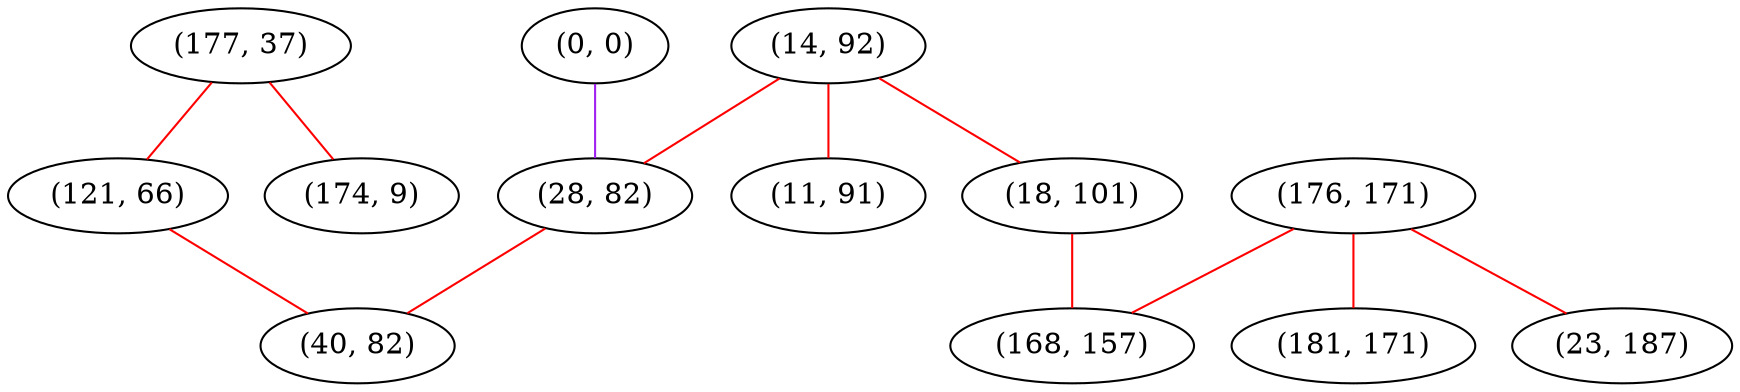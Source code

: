 graph "" {
"(14, 92)";
"(176, 171)";
"(0, 0)";
"(28, 82)";
"(18, 101)";
"(177, 37)";
"(168, 157)";
"(11, 91)";
"(181, 171)";
"(121, 66)";
"(23, 187)";
"(174, 9)";
"(40, 82)";
"(14, 92)" -- "(28, 82)"  [color=red, key=0, weight=1];
"(14, 92)" -- "(18, 101)"  [color=red, key=0, weight=1];
"(14, 92)" -- "(11, 91)"  [color=red, key=0, weight=1];
"(176, 171)" -- "(23, 187)"  [color=red, key=0, weight=1];
"(176, 171)" -- "(168, 157)"  [color=red, key=0, weight=1];
"(176, 171)" -- "(181, 171)"  [color=red, key=0, weight=1];
"(0, 0)" -- "(28, 82)"  [color=purple, key=0, weight=4];
"(28, 82)" -- "(40, 82)"  [color=red, key=0, weight=1];
"(18, 101)" -- "(168, 157)"  [color=red, key=0, weight=1];
"(177, 37)" -- "(121, 66)"  [color=red, key=0, weight=1];
"(177, 37)" -- "(174, 9)"  [color=red, key=0, weight=1];
"(121, 66)" -- "(40, 82)"  [color=red, key=0, weight=1];
}

